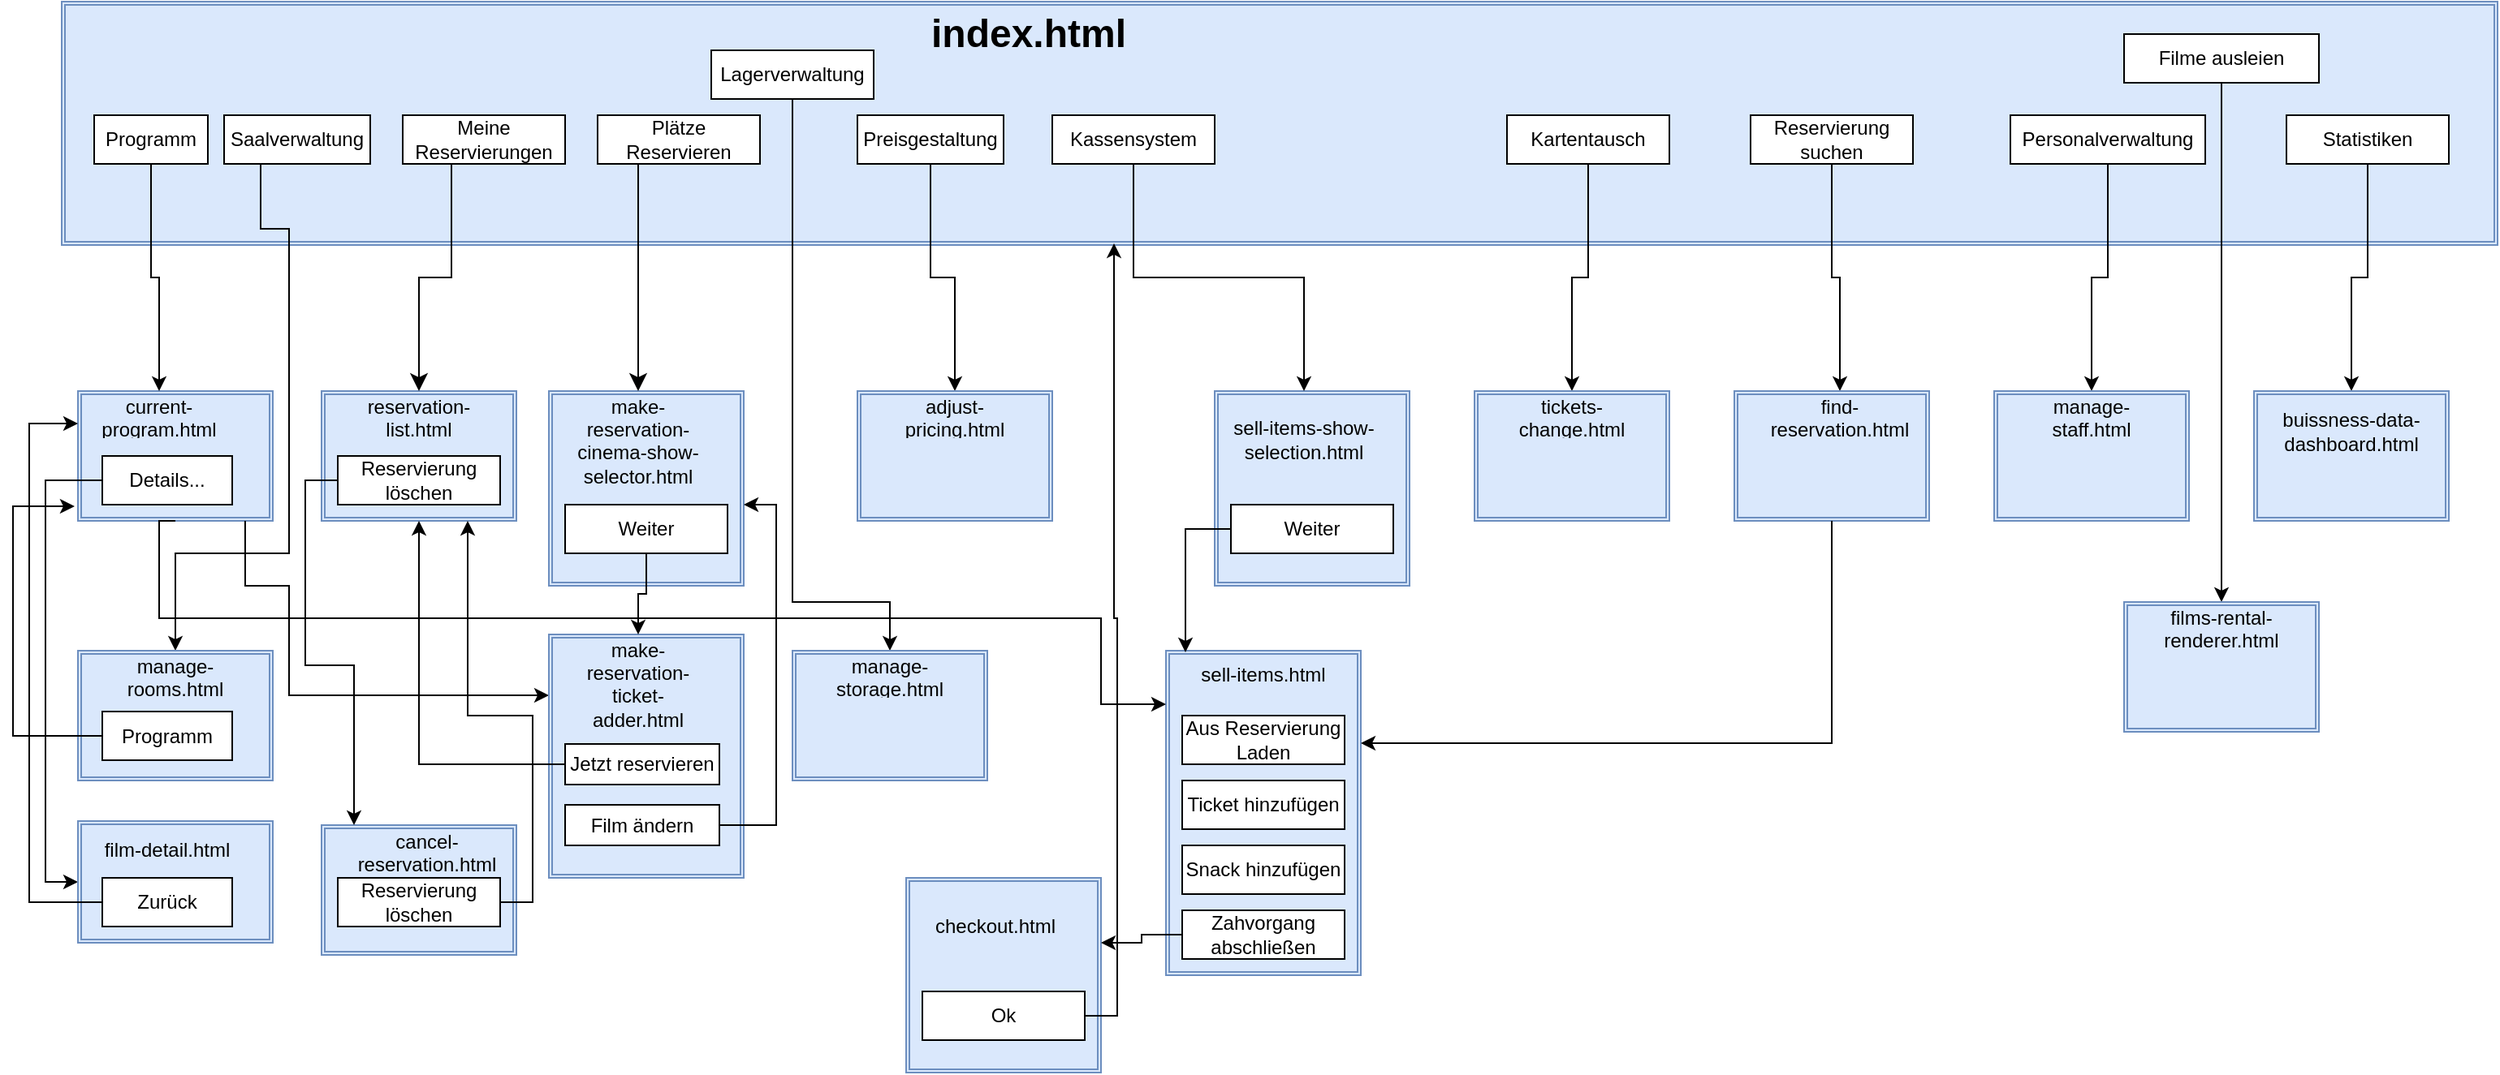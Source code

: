 <mxfile version="24.6.4" type="device">
  <diagram name="Seite-1" id="YMGrcAXvVB50B8oh9kBQ">
    <mxGraphModel dx="1438" dy="715" grid="1" gridSize="10" guides="1" tooltips="1" connect="1" arrows="1" fold="1" page="1" pageScale="1" pageWidth="1654" pageHeight="1169" math="0" shadow="0">
      <root>
        <mxCell id="0" />
        <mxCell id="1" parent="0" />
        <mxCell id="TFaGSG-e49ALoIKb52Sz-4" value="" style="shape=ext;double=1;rounded=0;whiteSpace=wrap;html=1;fillColor=#dae8fc;strokeColor=#6c8ebf;" parent="1" vertex="1">
          <mxGeometry x="750" y="300" width="120" height="120" as="geometry" />
        </mxCell>
        <mxCell id="UabXOc1vm3OVl_ovUZzc-3" value="" style="shape=ext;double=1;rounded=0;whiteSpace=wrap;html=1;fillColor=#dae8fc;strokeColor=#6c8ebf;" parent="1" vertex="1">
          <mxGeometry x="50" y="300" width="120" height="80" as="geometry" />
        </mxCell>
        <mxCell id="UabXOc1vm3OVl_ovUZzc-1" value="" style="shape=ext;double=1;rounded=0;whiteSpace=wrap;html=1;fillColor=#dae8fc;strokeColor=#6c8ebf;" parent="1" vertex="1">
          <mxGeometry x="40" y="60" width="1500" height="150" as="geometry" />
        </mxCell>
        <mxCell id="UabXOc1vm3OVl_ovUZzc-2" value="&lt;div&gt;index.html&lt;/div&gt;" style="text;strokeColor=none;fillColor=none;html=1;fontSize=24;fontStyle=1;verticalAlign=middle;align=center;" parent="1" vertex="1">
          <mxGeometry x="585" y="60" width="100" height="40" as="geometry" />
        </mxCell>
        <mxCell id="UabXOc1vm3OVl_ovUZzc-65" style="edgeStyle=orthogonalEdgeStyle;rounded=0;orthogonalLoop=1;jettySize=auto;html=1;exitX=0.858;exitY=1;exitDx=0;exitDy=0;entryX=0;entryY=0.25;entryDx=0;entryDy=0;exitPerimeter=0;" parent="1" source="UabXOc1vm3OVl_ovUZzc-3" target="UabXOc1vm3OVl_ovUZzc-61" edge="1">
          <mxGeometry relative="1" as="geometry">
            <Array as="points">
              <mxPoint x="153" y="420" />
              <mxPoint x="180" y="420" />
              <mxPoint x="180" y="488" />
            </Array>
          </mxGeometry>
        </mxCell>
        <mxCell id="UabXOc1vm3OVl_ovUZzc-68" style="edgeStyle=orthogonalEdgeStyle;rounded=0;orthogonalLoop=1;jettySize=auto;html=1;exitX=0;exitY=0.5;exitDx=0;exitDy=0;entryX=0;entryY=0.5;entryDx=0;entryDy=0;" parent="1" source="ydZPKlkSevN6lA8EZoqg-30" target="UabXOc1vm3OVl_ovUZzc-66" edge="1">
          <mxGeometry relative="1" as="geometry">
            <Array as="points">
              <mxPoint x="30" y="355" />
              <mxPoint x="30" y="603" />
            </Array>
          </mxGeometry>
        </mxCell>
        <UserObject label="current-program.html" placeholders="1" name="Variable" id="UabXOc1vm3OVl_ovUZzc-5">
          <mxCell style="text;html=1;strokeColor=none;fillColor=none;align=center;verticalAlign=middle;whiteSpace=wrap;overflow=hidden;" parent="1" vertex="1">
            <mxGeometry x="60" y="300" width="80" height="30" as="geometry" />
          </mxCell>
        </UserObject>
        <mxCell id="UabXOc1vm3OVl_ovUZzc-39" style="edgeStyle=orthogonalEdgeStyle;rounded=0;orthogonalLoop=1;jettySize=auto;html=1;exitX=0.5;exitY=1;exitDx=0;exitDy=0;entryX=0.5;entryY=0;entryDx=0;entryDy=0;" parent="1" source="UabXOc1vm3OVl_ovUZzc-6" target="UabXOc1vm3OVl_ovUZzc-5" edge="1">
          <mxGeometry relative="1" as="geometry" />
        </mxCell>
        <mxCell id="UabXOc1vm3OVl_ovUZzc-6" value="Programm" style="html=1;whiteSpace=wrap;" parent="1" vertex="1">
          <mxGeometry x="60" y="130" width="70" height="30" as="geometry" />
        </mxCell>
        <mxCell id="UabXOc1vm3OVl_ovUZzc-8" value="Meine Reservierungen" style="html=1;whiteSpace=wrap;" parent="1" vertex="1">
          <mxGeometry x="250" y="130" width="100" height="30" as="geometry" />
        </mxCell>
        <mxCell id="UabXOc1vm3OVl_ovUZzc-9" value="" style="shape=ext;double=1;rounded=0;whiteSpace=wrap;html=1;fillColor=#dae8fc;strokeColor=#6c8ebf;" parent="1" vertex="1">
          <mxGeometry x="200" y="300" width="120" height="80" as="geometry" />
        </mxCell>
        <UserObject label="reservation-list.html" placeholders="1" name="Variable" id="UabXOc1vm3OVl_ovUZzc-10">
          <mxCell style="text;html=1;strokeColor=none;fillColor=none;align=center;verticalAlign=middle;whiteSpace=wrap;overflow=hidden;" parent="1" vertex="1">
            <mxGeometry x="220" y="300" width="80" height="30" as="geometry" />
          </mxCell>
        </UserObject>
        <mxCell id="UabXOc1vm3OVl_ovUZzc-11" value="" style="edgeStyle=segmentEdgeStyle;endArrow=classic;html=1;curved=0;rounded=0;endSize=8;startSize=8;exitX=0.5;exitY=1;exitDx=0;exitDy=0;entryX=0.5;entryY=0;entryDx=0;entryDy=0;" parent="1" source="UabXOc1vm3OVl_ovUZzc-8" target="UabXOc1vm3OVl_ovUZzc-10" edge="1">
          <mxGeometry width="50" height="50" relative="1" as="geometry">
            <mxPoint x="390" y="410" as="sourcePoint" />
            <mxPoint x="440" y="360" as="targetPoint" />
            <Array as="points">
              <mxPoint x="280" y="230" />
              <mxPoint x="260" y="230" />
            </Array>
          </mxGeometry>
        </mxCell>
        <mxCell id="UabXOc1vm3OVl_ovUZzc-12" value="Plätze Reservieren" style="html=1;whiteSpace=wrap;" parent="1" vertex="1">
          <mxGeometry x="370" y="130" width="100" height="30" as="geometry" />
        </mxCell>
        <mxCell id="UabXOc1vm3OVl_ovUZzc-13" value="" style="shape=ext;double=1;rounded=0;whiteSpace=wrap;html=1;fillColor=#dae8fc;strokeColor=#6c8ebf;" parent="1" vertex="1">
          <mxGeometry x="340" y="300" width="120" height="120" as="geometry" />
        </mxCell>
        <UserObject label="make-reservation-cinema-show-selector.html" placeholders="1" name="Variable" id="UabXOc1vm3OVl_ovUZzc-14">
          <mxCell style="text;html=1;strokeColor=none;fillColor=none;align=center;verticalAlign=middle;whiteSpace=wrap;overflow=hidden;" parent="1" vertex="1">
            <mxGeometry x="350" y="300" width="90" height="60" as="geometry" />
          </mxCell>
        </UserObject>
        <mxCell id="UabXOc1vm3OVl_ovUZzc-16" value="" style="edgeStyle=segmentEdgeStyle;endArrow=classic;html=1;curved=0;rounded=0;endSize=8;startSize=8;exitX=0.5;exitY=1;exitDx=0;exitDy=0;entryX=0.5;entryY=0;entryDx=0;entryDy=0;" parent="1" source="UabXOc1vm3OVl_ovUZzc-12" target="UabXOc1vm3OVl_ovUZzc-14" edge="1">
          <mxGeometry width="50" height="50" relative="1" as="geometry">
            <mxPoint x="390" y="410" as="sourcePoint" />
            <mxPoint x="440" y="360" as="targetPoint" />
          </mxGeometry>
        </mxCell>
        <mxCell id="UabXOc1vm3OVl_ovUZzc-57" style="edgeStyle=orthogonalEdgeStyle;rounded=0;orthogonalLoop=1;jettySize=auto;html=1;exitX=0.5;exitY=1;exitDx=0;exitDy=0;entryX=0.5;entryY=0;entryDx=0;entryDy=0;" parent="1" source="UabXOc1vm3OVl_ovUZzc-17" target="TFaGSG-e49ALoIKb52Sz-3" edge="1">
          <mxGeometry relative="1" as="geometry" />
        </mxCell>
        <mxCell id="UabXOc1vm3OVl_ovUZzc-17" value="Kassensystem" style="html=1;whiteSpace=wrap;" parent="1" vertex="1">
          <mxGeometry x="650" y="130" width="100" height="30" as="geometry" />
        </mxCell>
        <mxCell id="UabXOc1vm3OVl_ovUZzc-18" value="" style="shape=ext;double=1;rounded=0;whiteSpace=wrap;html=1;fillColor=#dae8fc;strokeColor=#6c8ebf;" parent="1" vertex="1">
          <mxGeometry x="720" y="460" width="120" height="200" as="geometry" />
        </mxCell>
        <UserObject label="sell-items.html" placeholders="1" name="Variable" id="UabXOc1vm3OVl_ovUZzc-19">
          <mxCell style="text;html=1;strokeColor=none;fillColor=none;align=center;verticalAlign=middle;whiteSpace=wrap;overflow=hidden;" parent="1" vertex="1">
            <mxGeometry x="740" y="460" width="80" height="30" as="geometry" />
          </mxCell>
        </UserObject>
        <mxCell id="UabXOc1vm3OVl_ovUZzc-55" style="edgeStyle=orthogonalEdgeStyle;rounded=0;orthogonalLoop=1;jettySize=auto;html=1;exitX=0.5;exitY=1;exitDx=0;exitDy=0;" parent="1" source="UabXOc1vm3OVl_ovUZzc-25" target="UabXOc1vm3OVl_ovUZzc-28" edge="1">
          <mxGeometry relative="1" as="geometry" />
        </mxCell>
        <mxCell id="UabXOc1vm3OVl_ovUZzc-25" value="Kartentausch" style="html=1;whiteSpace=wrap;" parent="1" vertex="1">
          <mxGeometry x="930" y="130" width="100" height="30" as="geometry" />
        </mxCell>
        <mxCell id="UabXOc1vm3OVl_ovUZzc-27" value="" style="shape=ext;double=1;rounded=0;whiteSpace=wrap;html=1;fillColor=#dae8fc;strokeColor=#6c8ebf;" parent="1" vertex="1">
          <mxGeometry x="910" y="300" width="120" height="80" as="geometry" />
        </mxCell>
        <UserObject label="&lt;div&gt;tickets-change.html&lt;/div&gt;" placeholders="1" name="Variable" id="UabXOc1vm3OVl_ovUZzc-28">
          <mxCell style="text;html=1;strokeColor=none;fillColor=none;align=center;verticalAlign=middle;whiteSpace=wrap;overflow=hidden;" parent="1" vertex="1">
            <mxGeometry x="930" y="300" width="80" height="30" as="geometry" />
          </mxCell>
        </UserObject>
        <mxCell id="UabXOc1vm3OVl_ovUZzc-34" style="edgeStyle=orthogonalEdgeStyle;rounded=0;orthogonalLoop=1;jettySize=auto;html=1;exitX=0.5;exitY=1;exitDx=0;exitDy=0;entryX=0.5;entryY=0;entryDx=0;entryDy=0;" parent="1" source="UabXOc1vm3OVl_ovUZzc-31" target="UabXOc1vm3OVl_ovUZzc-33" edge="1">
          <mxGeometry relative="1" as="geometry" />
        </mxCell>
        <mxCell id="UabXOc1vm3OVl_ovUZzc-31" value="Reservierung suchen" style="html=1;whiteSpace=wrap;" parent="1" vertex="1">
          <mxGeometry x="1080" y="130" width="100" height="30" as="geometry" />
        </mxCell>
        <mxCell id="UabXOc1vm3OVl_ovUZzc-32" value="" style="shape=ext;double=1;rounded=0;whiteSpace=wrap;html=1;fillColor=#dae8fc;strokeColor=#6c8ebf;" parent="1" vertex="1">
          <mxGeometry x="1070" y="300" width="120" height="80" as="geometry" />
        </mxCell>
        <UserObject label="find-reservation.html" placeholders="1" name="Variable" id="UabXOc1vm3OVl_ovUZzc-33">
          <mxCell style="text;html=1;strokeColor=none;fillColor=none;align=center;verticalAlign=middle;whiteSpace=wrap;overflow=hidden;" parent="1" vertex="1">
            <mxGeometry x="1090" y="300" width="90" height="30" as="geometry" />
          </mxCell>
        </UserObject>
        <mxCell id="UabXOc1vm3OVl_ovUZzc-38" style="edgeStyle=orthogonalEdgeStyle;rounded=0;orthogonalLoop=1;jettySize=auto;html=1;exitX=0.5;exitY=1;exitDx=0;exitDy=0;entryX=0.5;entryY=0;entryDx=0;entryDy=0;" parent="1" source="UabXOc1vm3OVl_ovUZzc-35" target="UabXOc1vm3OVl_ovUZzc-37" edge="1">
          <mxGeometry relative="1" as="geometry" />
        </mxCell>
        <mxCell id="UabXOc1vm3OVl_ovUZzc-35" value="Statistiken" style="html=1;whiteSpace=wrap;" parent="1" vertex="1">
          <mxGeometry x="1410" y="130" width="100" height="30" as="geometry" />
        </mxCell>
        <mxCell id="UabXOc1vm3OVl_ovUZzc-36" value="" style="shape=ext;double=1;rounded=0;whiteSpace=wrap;html=1;fillColor=#dae8fc;strokeColor=#6c8ebf;" parent="1" vertex="1">
          <mxGeometry x="1390" y="300" width="120" height="80" as="geometry" />
        </mxCell>
        <UserObject label="buissness-data-dashboard.html" placeholders="1" name="Variable" id="UabXOc1vm3OVl_ovUZzc-37">
          <mxCell style="text;html=1;strokeColor=none;fillColor=none;align=center;verticalAlign=middle;whiteSpace=wrap;overflow=hidden;" parent="1" vertex="1">
            <mxGeometry x="1405" y="300" width="90" height="50" as="geometry" />
          </mxCell>
        </UserObject>
        <mxCell id="UabXOc1vm3OVl_ovUZzc-44" style="edgeStyle=orthogonalEdgeStyle;rounded=0;orthogonalLoop=1;jettySize=auto;html=1;exitX=0.25;exitY=1;exitDx=0;exitDy=0;entryX=0.5;entryY=0;entryDx=0;entryDy=0;" parent="1" source="UabXOc1vm3OVl_ovUZzc-40" target="UabXOc1vm3OVl_ovUZzc-42" edge="1">
          <mxGeometry relative="1" as="geometry">
            <Array as="points">
              <mxPoint x="163" y="200" />
              <mxPoint x="180" y="200" />
              <mxPoint x="180" y="400" />
              <mxPoint x="110" y="400" />
            </Array>
          </mxGeometry>
        </mxCell>
        <mxCell id="UabXOc1vm3OVl_ovUZzc-40" value="Saalverwaltung" style="html=1;whiteSpace=wrap;" parent="1" vertex="1">
          <mxGeometry x="140" y="130" width="90" height="30" as="geometry" />
        </mxCell>
        <mxCell id="UabXOc1vm3OVl_ovUZzc-41" value="" style="shape=ext;double=1;rounded=0;whiteSpace=wrap;html=1;fillColor=#dae8fc;strokeColor=#6c8ebf;" parent="1" vertex="1">
          <mxGeometry x="50" y="460" width="120" height="80" as="geometry" />
        </mxCell>
        <UserObject label="manage-rooms.html" placeholders="1" name="Variable" id="UabXOc1vm3OVl_ovUZzc-42">
          <mxCell style="text;html=1;strokeColor=none;fillColor=none;align=center;verticalAlign=middle;whiteSpace=wrap;overflow=hidden;" parent="1" vertex="1">
            <mxGeometry x="70" y="460" width="80" height="30" as="geometry" />
          </mxCell>
        </UserObject>
        <mxCell id="UabXOc1vm3OVl_ovUZzc-48" style="edgeStyle=orthogonalEdgeStyle;rounded=0;orthogonalLoop=1;jettySize=auto;html=1;exitX=0.5;exitY=1;exitDx=0;exitDy=0;entryX=0.5;entryY=0;entryDx=0;entryDy=0;" parent="1" source="UabXOc1vm3OVl_ovUZzc-45" target="UabXOc1vm3OVl_ovUZzc-47" edge="1">
          <mxGeometry relative="1" as="geometry" />
        </mxCell>
        <mxCell id="UabXOc1vm3OVl_ovUZzc-45" value="Preisgestaltung" style="html=1;whiteSpace=wrap;" parent="1" vertex="1">
          <mxGeometry x="530" y="130" width="90" height="30" as="geometry" />
        </mxCell>
        <mxCell id="UabXOc1vm3OVl_ovUZzc-46" value="" style="shape=ext;double=1;rounded=0;whiteSpace=wrap;html=1;fillColor=#dae8fc;strokeColor=#6c8ebf;" parent="1" vertex="1">
          <mxGeometry x="530" y="300" width="120" height="80" as="geometry" />
        </mxCell>
        <UserObject label="adjust-pricing.html" placeholders="1" name="Variable" id="UabXOc1vm3OVl_ovUZzc-47">
          <mxCell style="text;html=1;strokeColor=none;fillColor=none;align=center;verticalAlign=middle;whiteSpace=wrap;overflow=hidden;" parent="1" vertex="1">
            <mxGeometry x="550" y="300" width="80" height="30" as="geometry" />
          </mxCell>
        </UserObject>
        <mxCell id="UabXOc1vm3OVl_ovUZzc-52" style="edgeStyle=orthogonalEdgeStyle;rounded=0;orthogonalLoop=1;jettySize=auto;html=1;exitX=0.5;exitY=1;exitDx=0;exitDy=0;entryX=0.5;entryY=0;entryDx=0;entryDy=0;" parent="1" source="UabXOc1vm3OVl_ovUZzc-49" target="UabXOc1vm3OVl_ovUZzc-51" edge="1">
          <mxGeometry relative="1" as="geometry" />
        </mxCell>
        <mxCell id="UabXOc1vm3OVl_ovUZzc-49" value="Personalverwaltung" style="html=1;whiteSpace=wrap;" parent="1" vertex="1">
          <mxGeometry x="1240" y="130" width="120" height="30" as="geometry" />
        </mxCell>
        <mxCell id="UabXOc1vm3OVl_ovUZzc-50" value="" style="shape=ext;double=1;rounded=0;whiteSpace=wrap;html=1;fillColor=#dae8fc;strokeColor=#6c8ebf;" parent="1" vertex="1">
          <mxGeometry x="1230" y="300" width="120" height="80" as="geometry" />
        </mxCell>
        <UserObject label="manage-staff.html" placeholders="1" name="Variable" id="UabXOc1vm3OVl_ovUZzc-51">
          <mxCell style="text;html=1;strokeColor=none;fillColor=none;align=center;verticalAlign=middle;whiteSpace=wrap;overflow=hidden;" parent="1" vertex="1">
            <mxGeometry x="1250" y="300" width="80" height="30" as="geometry" />
          </mxCell>
        </UserObject>
        <mxCell id="UabXOc1vm3OVl_ovUZzc-60" style="edgeStyle=orthogonalEdgeStyle;rounded=0;orthogonalLoop=1;jettySize=auto;html=1;exitX=0.5;exitY=1;exitDx=0;exitDy=0;entryX=0.5;entryY=0;entryDx=0;entryDy=0;" parent="1" source="UabXOc1vm3OVl_ovUZzc-53" target="UabXOc1vm3OVl_ovUZzc-59" edge="1">
          <mxGeometry relative="1" as="geometry">
            <Array as="points">
              <mxPoint x="490" y="430" />
              <mxPoint x="550" y="430" />
            </Array>
          </mxGeometry>
        </mxCell>
        <mxCell id="UabXOc1vm3OVl_ovUZzc-53" value="Lagerverwaltung" style="html=1;whiteSpace=wrap;" parent="1" vertex="1">
          <mxGeometry x="440" y="90" width="100" height="30" as="geometry" />
        </mxCell>
        <mxCell id="UabXOc1vm3OVl_ovUZzc-58" value="" style="shape=ext;double=1;rounded=0;whiteSpace=wrap;html=1;fillColor=#dae8fc;strokeColor=#6c8ebf;" parent="1" vertex="1">
          <mxGeometry x="490" y="460" width="120" height="80" as="geometry" />
        </mxCell>
        <UserObject label="manage-storage.html" placeholders="1" name="Variable" id="UabXOc1vm3OVl_ovUZzc-59">
          <mxCell style="text;html=1;strokeColor=none;fillColor=none;align=center;verticalAlign=middle;whiteSpace=wrap;overflow=hidden;" parent="1" vertex="1">
            <mxGeometry x="510" y="460" width="80" height="30" as="geometry" />
          </mxCell>
        </UserObject>
        <mxCell id="UabXOc1vm3OVl_ovUZzc-61" value="" style="shape=ext;double=1;rounded=0;whiteSpace=wrap;html=1;fillColor=#dae8fc;strokeColor=#6c8ebf;" parent="1" vertex="1">
          <mxGeometry x="340" y="450" width="120" height="150" as="geometry" />
        </mxCell>
        <UserObject label="make-reservation-ticket-adder.html" placeholders="1" name="Variable" id="UabXOc1vm3OVl_ovUZzc-62">
          <mxCell style="text;html=1;strokeColor=none;fillColor=none;align=center;verticalAlign=middle;whiteSpace=wrap;overflow=hidden;" parent="1" vertex="1">
            <mxGeometry x="350" y="450" width="90" height="60" as="geometry" />
          </mxCell>
        </UserObject>
        <mxCell id="UabXOc1vm3OVl_ovUZzc-64" style="edgeStyle=orthogonalEdgeStyle;rounded=0;orthogonalLoop=1;jettySize=auto;html=1;exitX=0.5;exitY=1;exitDx=0;exitDy=0;entryX=0.5;entryY=0;entryDx=0;entryDy=0;" parent="1" source="UabXOc1vm3OVl_ovUZzc-63" target="UabXOc1vm3OVl_ovUZzc-62" edge="1">
          <mxGeometry relative="1" as="geometry" />
        </mxCell>
        <mxCell id="UabXOc1vm3OVl_ovUZzc-63" value="Weiter" style="html=1;whiteSpace=wrap;" parent="1" vertex="1">
          <mxGeometry x="350" y="370" width="100" height="30" as="geometry" />
        </mxCell>
        <mxCell id="UabXOc1vm3OVl_ovUZzc-66" value="" style="shape=ext;double=1;rounded=0;whiteSpace=wrap;html=1;fillColor=#dae8fc;strokeColor=#6c8ebf;" parent="1" vertex="1">
          <mxGeometry x="50" y="565" width="120" height="75" as="geometry" />
        </mxCell>
        <UserObject label="film-detail.html" placeholders="1" name="Variable" id="UabXOc1vm3OVl_ovUZzc-67">
          <mxCell style="text;html=1;strokeColor=none;fillColor=none;align=center;verticalAlign=middle;whiteSpace=wrap;overflow=hidden;" parent="1" vertex="1">
            <mxGeometry x="60" y="565" width="90" height="35" as="geometry" />
          </mxCell>
        </UserObject>
        <mxCell id="ydZPKlkSevN6lA8EZoqg-2" style="edgeStyle=orthogonalEdgeStyle;rounded=0;orthogonalLoop=1;jettySize=auto;html=1;exitX=0;exitY=0.5;exitDx=0;exitDy=0;entryX=0;entryY=0.25;entryDx=0;entryDy=0;" parent="1" source="ydZPKlkSevN6lA8EZoqg-1" target="UabXOc1vm3OVl_ovUZzc-3" edge="1">
          <mxGeometry relative="1" as="geometry">
            <Array as="points">
              <mxPoint x="20" y="615" />
              <mxPoint x="20" y="320" />
            </Array>
          </mxGeometry>
        </mxCell>
        <mxCell id="ydZPKlkSevN6lA8EZoqg-1" value="Zurück" style="rounded=0;whiteSpace=wrap;html=1;" parent="1" vertex="1">
          <mxGeometry x="65" y="600" width="80" height="30" as="geometry" />
        </mxCell>
        <mxCell id="ydZPKlkSevN6lA8EZoqg-4" style="edgeStyle=orthogonalEdgeStyle;rounded=0;orthogonalLoop=1;jettySize=auto;html=1;exitX=0;exitY=0.5;exitDx=0;exitDy=0;" parent="1" source="ydZPKlkSevN6lA8EZoqg-3" target="UabXOc1vm3OVl_ovUZzc-9" edge="1">
          <mxGeometry relative="1" as="geometry" />
        </mxCell>
        <mxCell id="ydZPKlkSevN6lA8EZoqg-3" value="Jetzt reservieren" style="rounded=0;whiteSpace=wrap;html=1;" parent="1" vertex="1">
          <mxGeometry x="350" y="517.5" width="95" height="25" as="geometry" />
        </mxCell>
        <mxCell id="ydZPKlkSevN6lA8EZoqg-5" value="Ticket hinzufügen" style="html=1;whiteSpace=wrap;" parent="1" vertex="1">
          <mxGeometry x="730" y="540" width="100" height="30" as="geometry" />
        </mxCell>
        <mxCell id="ydZPKlkSevN6lA8EZoqg-6" value="Aus Reservierung Laden" style="html=1;whiteSpace=wrap;" parent="1" vertex="1">
          <mxGeometry x="730" y="500" width="100" height="30" as="geometry" />
        </mxCell>
        <mxCell id="ydZPKlkSevN6lA8EZoqg-7" value="Snack hinzufügen" style="html=1;whiteSpace=wrap;" parent="1" vertex="1">
          <mxGeometry x="730" y="580" width="100" height="30" as="geometry" />
        </mxCell>
        <mxCell id="ydZPKlkSevN6lA8EZoqg-13" value="Zahvorgang abschließen" style="html=1;whiteSpace=wrap;" parent="1" vertex="1">
          <mxGeometry x="730" y="620" width="100" height="30" as="geometry" />
        </mxCell>
        <mxCell id="ydZPKlkSevN6lA8EZoqg-22" style="edgeStyle=orthogonalEdgeStyle;rounded=0;orthogonalLoop=1;jettySize=auto;html=1;exitX=0.5;exitY=1;exitDx=0;exitDy=0;" parent="1" source="ydZPKlkSevN6lA8EZoqg-18" target="ydZPKlkSevN6lA8EZoqg-21" edge="1">
          <mxGeometry relative="1" as="geometry" />
        </mxCell>
        <mxCell id="ydZPKlkSevN6lA8EZoqg-18" value="Filme ausleien" style="html=1;whiteSpace=wrap;" parent="1" vertex="1">
          <mxGeometry x="1310" y="80" width="120" height="30" as="geometry" />
        </mxCell>
        <mxCell id="ydZPKlkSevN6lA8EZoqg-20" value="" style="shape=ext;double=1;rounded=0;whiteSpace=wrap;html=1;fillColor=#dae8fc;strokeColor=#6c8ebf;" parent="1" vertex="1">
          <mxGeometry x="1310" y="430" width="120" height="80" as="geometry" />
        </mxCell>
        <UserObject label="films-rental-renderer.html" placeholders="1" name="Variable" id="ydZPKlkSevN6lA8EZoqg-21">
          <mxCell style="text;html=1;strokeColor=none;fillColor=none;align=center;verticalAlign=middle;whiteSpace=wrap;overflow=hidden;" parent="1" vertex="1">
            <mxGeometry x="1330" y="430" width="80" height="30" as="geometry" />
          </mxCell>
        </UserObject>
        <mxCell id="ydZPKlkSevN6lA8EZoqg-23" value="" style="shape=ext;double=1;rounded=0;whiteSpace=wrap;html=1;fillColor=#dae8fc;strokeColor=#6c8ebf;" parent="1" vertex="1">
          <mxGeometry x="200" y="567.5" width="120" height="80" as="geometry" />
        </mxCell>
        <UserObject label="cancel-reservation.html" placeholders="1" name="Variable" id="ydZPKlkSevN6lA8EZoqg-24">
          <mxCell style="text;html=1;strokeColor=none;fillColor=none;align=center;verticalAlign=middle;whiteSpace=wrap;overflow=hidden;" parent="1" vertex="1">
            <mxGeometry x="220" y="567.5" width="90" height="30" as="geometry" />
          </mxCell>
        </UserObject>
        <mxCell id="ydZPKlkSevN6lA8EZoqg-26" style="edgeStyle=orthogonalEdgeStyle;rounded=0;orthogonalLoop=1;jettySize=auto;html=1;exitX=0;exitY=0.5;exitDx=0;exitDy=0;entryX=0;entryY=0;entryDx=0;entryDy=0;" parent="1" source="ydZPKlkSevN6lA8EZoqg-25" target="ydZPKlkSevN6lA8EZoqg-24" edge="1">
          <mxGeometry relative="1" as="geometry">
            <Array as="points">
              <mxPoint x="190" y="355" />
              <mxPoint x="190" y="469" />
              <mxPoint x="220" y="469" />
            </Array>
          </mxGeometry>
        </mxCell>
        <mxCell id="ydZPKlkSevN6lA8EZoqg-25" value="Reservierung löschen" style="html=1;whiteSpace=wrap;" parent="1" vertex="1">
          <mxGeometry x="210" y="340" width="100" height="30" as="geometry" />
        </mxCell>
        <mxCell id="ydZPKlkSevN6lA8EZoqg-29" style="edgeStyle=orthogonalEdgeStyle;rounded=0;orthogonalLoop=1;jettySize=auto;html=1;exitX=1;exitY=0.5;exitDx=0;exitDy=0;entryX=0.75;entryY=1;entryDx=0;entryDy=0;" parent="1" source="ydZPKlkSevN6lA8EZoqg-27" target="UabXOc1vm3OVl_ovUZzc-9" edge="1">
          <mxGeometry relative="1" as="geometry">
            <Array as="points">
              <mxPoint x="330" y="615" />
              <mxPoint x="330" y="500" />
              <mxPoint x="290" y="500" />
            </Array>
          </mxGeometry>
        </mxCell>
        <mxCell id="ydZPKlkSevN6lA8EZoqg-27" value="Reservierung löschen" style="html=1;whiteSpace=wrap;" parent="1" vertex="1">
          <mxGeometry x="210" y="600" width="100" height="30" as="geometry" />
        </mxCell>
        <mxCell id="ydZPKlkSevN6lA8EZoqg-30" value="Details..." style="rounded=0;whiteSpace=wrap;html=1;" parent="1" vertex="1">
          <mxGeometry x="65" y="340" width="80" height="30" as="geometry" />
        </mxCell>
        <mxCell id="YHKd0X3Cm0A2dLe1Jh_H-3" value="Programm" style="rounded=0;whiteSpace=wrap;html=1;" parent="1" vertex="1">
          <mxGeometry x="65" y="497.5" width="80" height="30" as="geometry" />
        </mxCell>
        <mxCell id="YHKd0X3Cm0A2dLe1Jh_H-4" style="edgeStyle=orthogonalEdgeStyle;rounded=0;orthogonalLoop=1;jettySize=auto;html=1;exitX=0;exitY=0.5;exitDx=0;exitDy=0;entryX=-0.017;entryY=0.888;entryDx=0;entryDy=0;entryPerimeter=0;" parent="1" source="YHKd0X3Cm0A2dLe1Jh_H-3" target="UabXOc1vm3OVl_ovUZzc-3" edge="1">
          <mxGeometry relative="1" as="geometry">
            <Array as="points">
              <mxPoint x="10" y="513" />
              <mxPoint x="10" y="371" />
            </Array>
          </mxGeometry>
        </mxCell>
        <mxCell id="YHKd0X3Cm0A2dLe1Jh_H-5" value="Film ändern" style="rounded=0;whiteSpace=wrap;html=1;" parent="1" vertex="1">
          <mxGeometry x="350" y="555" width="95" height="25" as="geometry" />
        </mxCell>
        <mxCell id="YHKd0X3Cm0A2dLe1Jh_H-6" style="edgeStyle=orthogonalEdgeStyle;rounded=0;orthogonalLoop=1;jettySize=auto;html=1;exitX=1;exitY=0.5;exitDx=0;exitDy=0;entryX=1;entryY=0.583;entryDx=0;entryDy=0;entryPerimeter=0;" parent="1" source="YHKd0X3Cm0A2dLe1Jh_H-5" target="UabXOc1vm3OVl_ovUZzc-13" edge="1">
          <mxGeometry relative="1" as="geometry" />
        </mxCell>
        <mxCell id="TFaGSG-e49ALoIKb52Sz-1" value="" style="endArrow=classic;html=1;rounded=0;exitX=0.5;exitY=1;exitDx=0;exitDy=0;edgeStyle=orthogonalEdgeStyle;" parent="1" source="UabXOc1vm3OVl_ovUZzc-3" edge="1">
          <mxGeometry width="50" height="50" relative="1" as="geometry">
            <mxPoint x="200" y="750" as="sourcePoint" />
            <mxPoint x="720" y="493" as="targetPoint" />
            <Array as="points">
              <mxPoint x="100" y="380" />
              <mxPoint x="100" y="440" />
              <mxPoint x="680" y="440" />
              <mxPoint x="680" y="493" />
            </Array>
          </mxGeometry>
        </mxCell>
        <UserObject label="sell-items-show-selection.html" placeholders="1" name="Variable" id="TFaGSG-e49ALoIKb52Sz-3">
          <mxCell style="text;html=1;strokeColor=none;fillColor=none;align=center;verticalAlign=middle;whiteSpace=wrap;overflow=hidden;" parent="1" vertex="1">
            <mxGeometry x="760" y="300" width="90" height="60" as="geometry" />
          </mxCell>
        </UserObject>
        <mxCell id="TFaGSG-e49ALoIKb52Sz-5" value="Weiter" style="html=1;whiteSpace=wrap;" parent="1" vertex="1">
          <mxGeometry x="760" y="370" width="100" height="30" as="geometry" />
        </mxCell>
        <mxCell id="TFaGSG-e49ALoIKb52Sz-6" style="edgeStyle=orthogonalEdgeStyle;rounded=0;orthogonalLoop=1;jettySize=auto;html=1;exitX=0;exitY=0.5;exitDx=0;exitDy=0;entryX=0.1;entryY=0.005;entryDx=0;entryDy=0;entryPerimeter=0;" parent="1" source="TFaGSG-e49ALoIKb52Sz-5" target="UabXOc1vm3OVl_ovUZzc-18" edge="1">
          <mxGeometry relative="1" as="geometry" />
        </mxCell>
        <mxCell id="TFaGSG-e49ALoIKb52Sz-7" value="" style="shape=ext;double=1;rounded=0;whiteSpace=wrap;html=1;fillColor=#dae8fc;strokeColor=#6c8ebf;" parent="1" vertex="1">
          <mxGeometry x="560" y="600" width="120" height="120" as="geometry" />
        </mxCell>
        <mxCell id="TFaGSG-e49ALoIKb52Sz-8" value="Ok" style="html=1;whiteSpace=wrap;" parent="1" vertex="1">
          <mxGeometry x="570" y="670" width="100" height="30" as="geometry" />
        </mxCell>
        <UserObject label="checkout.html" placeholders="1" name="Variable" id="TFaGSG-e49ALoIKb52Sz-9">
          <mxCell style="text;html=1;strokeColor=none;fillColor=none;align=center;verticalAlign=middle;whiteSpace=wrap;overflow=hidden;" parent="1" vertex="1">
            <mxGeometry x="570" y="600" width="90" height="60" as="geometry" />
          </mxCell>
        </UserObject>
        <mxCell id="TFaGSG-e49ALoIKb52Sz-10" style="edgeStyle=orthogonalEdgeStyle;rounded=0;orthogonalLoop=1;jettySize=auto;html=1;exitX=0;exitY=0.5;exitDx=0;exitDy=0;entryX=1;entryY=0.333;entryDx=0;entryDy=0;entryPerimeter=0;" parent="1" source="ydZPKlkSevN6lA8EZoqg-13" target="TFaGSG-e49ALoIKb52Sz-7" edge="1">
          <mxGeometry relative="1" as="geometry" />
        </mxCell>
        <mxCell id="TFaGSG-e49ALoIKb52Sz-11" style="edgeStyle=orthogonalEdgeStyle;rounded=0;orthogonalLoop=1;jettySize=auto;html=1;exitX=1;exitY=0.5;exitDx=0;exitDy=0;entryX=0.432;entryY=0.993;entryDx=0;entryDy=0;entryPerimeter=0;" parent="1" source="TFaGSG-e49ALoIKb52Sz-8" target="UabXOc1vm3OVl_ovUZzc-1" edge="1">
          <mxGeometry relative="1" as="geometry">
            <mxPoint x="690" y="220" as="targetPoint" />
          </mxGeometry>
        </mxCell>
        <mxCell id="Q5i0pFWq_Zyj7ndCtsjG-1" value="" style="endArrow=classic;html=1;rounded=0;exitX=0.5;exitY=1;exitDx=0;exitDy=0;entryX=1;entryY=0.285;entryDx=0;entryDy=0;entryPerimeter=0;edgeStyle=orthogonalEdgeStyle;" edge="1" parent="1" source="UabXOc1vm3OVl_ovUZzc-32" target="UabXOc1vm3OVl_ovUZzc-18">
          <mxGeometry width="50" height="50" relative="1" as="geometry">
            <mxPoint x="1060" y="640" as="sourcePoint" />
            <mxPoint x="1110" y="590" as="targetPoint" />
          </mxGeometry>
        </mxCell>
      </root>
    </mxGraphModel>
  </diagram>
</mxfile>
